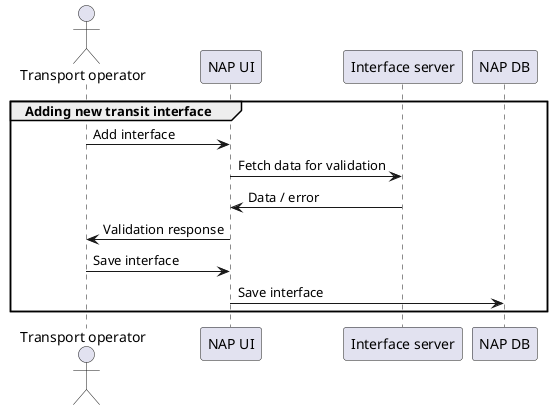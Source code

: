@startuml

actor "Transport operator" as OPER
participant "NAP UI" as UI
participant "Interface server" as IFACE
participant "NAP DB" as DB


group Adding new transit interface
OPER->UI: Add interface
        UI->IFACE: Fetch data for validation
        IFACE->UI: Data / error
                UI->OPER: Validation response

                OPER->UI: Save interface
UI->DB: Save interface
end

@enduml
